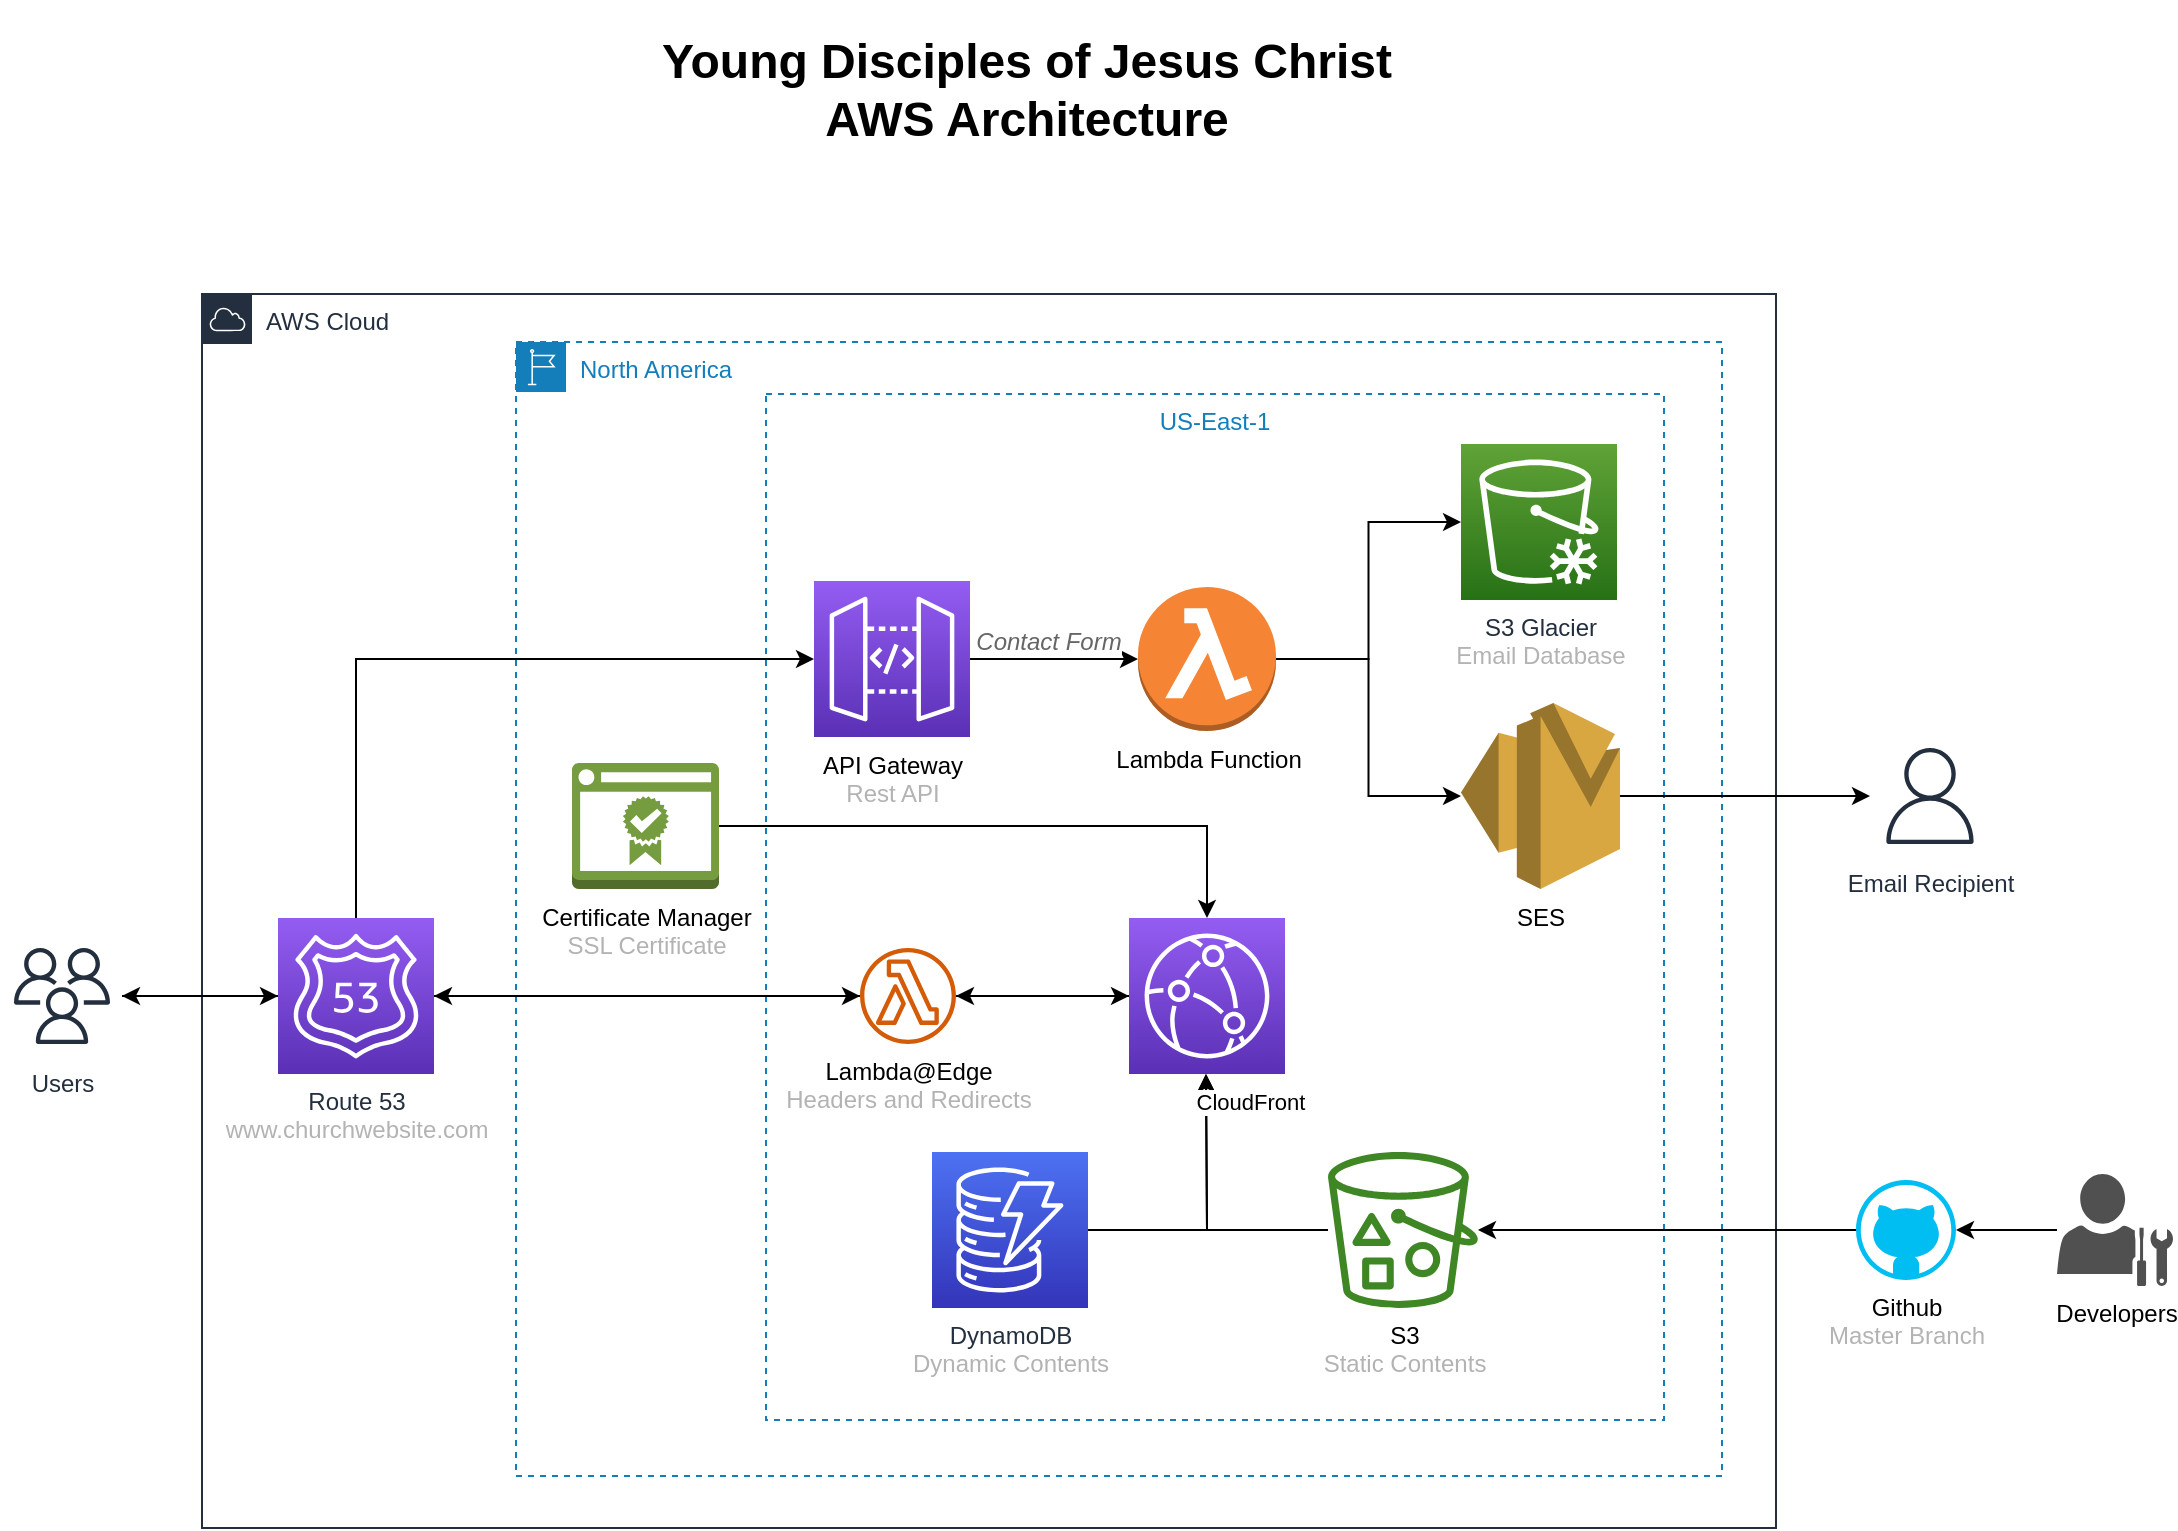<mxfile version="16.1.4" type="device"><diagram id="F_GX6j7zNEubSdY9tGsO" name="Page-1"><mxGraphModel dx="1223" dy="697" grid="0" gridSize="10" guides="1" tooltips="1" connect="1" arrows="1" fold="1" page="1" pageScale="1" pageWidth="1600" pageHeight="900" math="0" shadow="0"><root><mxCell id="0"/><mxCell id="ze4dOxGsV48yEMxb5CTM-83" value="Cheapest" style="" parent="0"/><mxCell id="ze4dOxGsV48yEMxb5CTM-84" value="AWS Cloud" style="points=[[0,0],[0.25,0],[0.5,0],[0.75,0],[1,0],[1,0.25],[1,0.5],[1,0.75],[1,1],[0.75,1],[0.5,1],[0.25,1],[0,1],[0,0.75],[0,0.5],[0,0.25]];outlineConnect=0;gradientColor=none;html=1;whiteSpace=wrap;fontSize=12;fontStyle=0;shape=mxgraph.aws4.group;grIcon=mxgraph.aws4.group_aws_cloud;strokeColor=#232F3E;fillColor=none;verticalAlign=top;align=left;spacingLeft=30;fontColor=#232F3E;dashed=0;" parent="ze4dOxGsV48yEMxb5CTM-83" vertex="1"><mxGeometry x="365" y="230" width="787" height="617" as="geometry"/></mxCell><mxCell id="II761FoVg46qhd0Y5PHv-4" value="North America" style="points=[[0,0],[0.25,0],[0.5,0],[0.75,0],[1,0],[1,0.25],[1,0.5],[1,0.75],[1,1],[0.75,1],[0.5,1],[0.25,1],[0,1],[0,0.75],[0,0.5],[0,0.25]];outlineConnect=0;gradientColor=none;html=1;whiteSpace=wrap;fontSize=12;fontStyle=0;shape=mxgraph.aws4.group;grIcon=mxgraph.aws4.group_region;strokeColor=#147EBA;fillColor=none;verticalAlign=top;align=left;spacingLeft=30;fontColor=#147EBA;dashed=1;" parent="ze4dOxGsV48yEMxb5CTM-83" vertex="1"><mxGeometry x="522" y="254" width="603" height="567" as="geometry"/></mxCell><mxCell id="II761FoVg46qhd0Y5PHv-0" value="US-East-1" style="fillColor=none;strokeColor=#147EBA;dashed=1;verticalAlign=top;fontStyle=0;fontColor=#147EBA;" parent="ze4dOxGsV48yEMxb5CTM-83" vertex="1"><mxGeometry x="647" y="280" width="449" height="513" as="geometry"/></mxCell><mxCell id="ze4dOxGsV48yEMxb5CTM-91" style="edgeStyle=orthogonalEdgeStyle;rounded=0;orthogonalLoop=1;jettySize=auto;html=1;" parent="ze4dOxGsV48yEMxb5CTM-83" source="ze4dOxGsV48yEMxb5CTM-93" target="ze4dOxGsV48yEMxb5CTM-95" edge="1"><mxGeometry relative="1" as="geometry"/></mxCell><mxCell id="II761FoVg46qhd0Y5PHv-25" style="edgeStyle=orthogonalEdgeStyle;rounded=0;orthogonalLoop=1;jettySize=auto;html=1;exitX=0.5;exitY=0;exitDx=0;exitDy=0;exitPerimeter=0;entryX=0;entryY=0.5;entryDx=0;entryDy=0;entryPerimeter=0;fontColor=#B3B3B3;" parent="ze4dOxGsV48yEMxb5CTM-83" source="ze4dOxGsV48yEMxb5CTM-93" target="ze4dOxGsV48yEMxb5CTM-124" edge="1"><mxGeometry relative="1" as="geometry"/></mxCell><mxCell id="BhpufO5svSKS6yeU-MtU-12" style="edgeStyle=orthogonalEdgeStyle;rounded=0;orthogonalLoop=1;jettySize=auto;html=1;exitX=1;exitY=0.5;exitDx=0;exitDy=0;exitPerimeter=0;fontColor=#000000;" edge="1" parent="ze4dOxGsV48yEMxb5CTM-83" source="ze4dOxGsV48yEMxb5CTM-93" target="BhpufO5svSKS6yeU-MtU-10"><mxGeometry relative="1" as="geometry"/></mxCell><mxCell id="BhpufO5svSKS6yeU-MtU-20" style="edgeStyle=orthogonalEdgeStyle;rounded=0;orthogonalLoop=1;jettySize=auto;html=1;exitX=0;exitY=0.5;exitDx=0;exitDy=0;exitPerimeter=0;fontColor=#000000;" edge="1" parent="ze4dOxGsV48yEMxb5CTM-83" source="ze4dOxGsV48yEMxb5CTM-93"><mxGeometry relative="1" as="geometry"><mxPoint x="412.826" y="581.261" as="targetPoint"/></mxGeometry></mxCell><mxCell id="ze4dOxGsV48yEMxb5CTM-93" value="Route 53&lt;br&gt;&lt;font color=&quot;#b3b3b3&quot;&gt;www.churchwebsite.com&lt;/font&gt;" style="sketch=0;points=[[0,0,0],[0.25,0,0],[0.5,0,0],[0.75,0,0],[1,0,0],[0,1,0],[0.25,1,0],[0.5,1,0],[0.75,1,0],[1,1,0],[0,0.25,0],[0,0.5,0],[0,0.75,0],[1,0.25,0],[1,0.5,0],[1,0.75,0]];outlineConnect=0;fontColor=#232F3E;gradientColor=#945DF2;gradientDirection=north;fillColor=#5A30B5;strokeColor=#ffffff;dashed=0;verticalLabelPosition=bottom;verticalAlign=top;align=center;html=1;fontSize=12;fontStyle=0;aspect=fixed;shape=mxgraph.aws4.resourceIcon;resIcon=mxgraph.aws4.route_53;" parent="ze4dOxGsV48yEMxb5CTM-83" vertex="1"><mxGeometry x="403" y="542" width="78" height="78" as="geometry"/></mxCell><mxCell id="ze4dOxGsV48yEMxb5CTM-94" style="edgeStyle=orthogonalEdgeStyle;rounded=0;orthogonalLoop=1;jettySize=auto;html=1;" parent="ze4dOxGsV48yEMxb5CTM-83" source="ze4dOxGsV48yEMxb5CTM-95" target="ze4dOxGsV48yEMxb5CTM-93" edge="1"><mxGeometry relative="1" as="geometry"/></mxCell><mxCell id="ze4dOxGsV48yEMxb5CTM-95" value="Users" style="sketch=0;outlineConnect=0;fontColor=#232F3E;gradientColor=none;strokeColor=#232F3E;fillColor=#ffffff;dashed=0;verticalLabelPosition=bottom;verticalAlign=top;align=center;html=1;fontSize=12;fontStyle=0;aspect=fixed;shape=mxgraph.aws4.resourceIcon;resIcon=mxgraph.aws4.users;" parent="ze4dOxGsV48yEMxb5CTM-83" vertex="1"><mxGeometry x="265" y="551" width="60" height="60" as="geometry"/></mxCell><mxCell id="II761FoVg46qhd0Y5PHv-7" style="edgeStyle=orthogonalEdgeStyle;rounded=0;orthogonalLoop=1;jettySize=auto;html=1;exitX=1;exitY=0.5;exitDx=0;exitDy=0;exitPerimeter=0;" parent="ze4dOxGsV48yEMxb5CTM-83" source="ze4dOxGsV48yEMxb5CTM-99" target="BhpufO5svSKS6yeU-MtU-5" edge="1"><mxGeometry relative="1" as="geometry"><mxPoint x="867" y="542" as="targetPoint"/></mxGeometry></mxCell><mxCell id="ze4dOxGsV48yEMxb5CTM-99" value="Certificate Manager&lt;br&gt;&lt;font color=&quot;#b3b3b3&quot;&gt;SSL Certificate&lt;/font&gt;" style="outlineConnect=0;dashed=0;verticalLabelPosition=bottom;verticalAlign=top;align=center;html=1;shape=mxgraph.aws3.certificate_manager_2;fillColor=#759C3E;gradientColor=none;" parent="ze4dOxGsV48yEMxb5CTM-83" vertex="1"><mxGeometry x="550" y="464.5" width="73.5" height="63" as="geometry"/></mxCell><mxCell id="BhpufO5svSKS6yeU-MtU-3" style="edgeStyle=orthogonalEdgeStyle;rounded=0;orthogonalLoop=1;jettySize=auto;html=1;" edge="1" parent="ze4dOxGsV48yEMxb5CTM-83" source="ze4dOxGsV48yEMxb5CTM-101" target="II761FoVg46qhd0Y5PHv-16"><mxGeometry relative="1" as="geometry"/></mxCell><mxCell id="ze4dOxGsV48yEMxb5CTM-101" value="Github&lt;br&gt;&lt;font color=&quot;#b3b3b3&quot;&gt;Master Branch&lt;/font&gt;" style="verticalLabelPosition=bottom;html=1;verticalAlign=top;align=center;strokeColor=none;fillColor=#00BEF2;shape=mxgraph.azure.github_code;pointerEvents=1;" parent="ze4dOxGsV48yEMxb5CTM-83" vertex="1"><mxGeometry x="1192" y="673" width="50" height="50" as="geometry"/></mxCell><mxCell id="ze4dOxGsV48yEMxb5CTM-106" style="edgeStyle=orthogonalEdgeStyle;rounded=0;orthogonalLoop=1;jettySize=auto;html=1;" parent="ze4dOxGsV48yEMxb5CTM-83" source="imjI7Wg0snwb1tpI8fab-5" target="ze4dOxGsV48yEMxb5CTM-109" edge="1"><mxGeometry relative="1" as="geometry"><mxPoint x="905" y="412" as="sourcePoint"/></mxGeometry></mxCell><mxCell id="Wkkz1tDfZ1V06rZeRBWS-4" style="edgeStyle=orthogonalEdgeStyle;rounded=0;orthogonalLoop=1;jettySize=auto;html=1;fontColor=#666666;strokeColor=#000000;" parent="ze4dOxGsV48yEMxb5CTM-83" source="imjI7Wg0snwb1tpI8fab-5" target="imjI7Wg0snwb1tpI8fab-23" edge="1"><mxGeometry relative="1" as="geometry"><mxPoint x="905" y="412" as="sourcePoint"/><mxPoint x="994.5" y="338" as="targetPoint"/></mxGeometry></mxCell><mxCell id="ze4dOxGsV48yEMxb5CTM-108" style="edgeStyle=orthogonalEdgeStyle;rounded=0;orthogonalLoop=1;jettySize=auto;html=1;exitX=1;exitY=0.5;exitDx=0;exitDy=0;exitPerimeter=0;" parent="ze4dOxGsV48yEMxb5CTM-83" source="ze4dOxGsV48yEMxb5CTM-109" target="ze4dOxGsV48yEMxb5CTM-112" edge="1"><mxGeometry relative="1" as="geometry"/></mxCell><mxCell id="ze4dOxGsV48yEMxb5CTM-109" value="SES" style="outlineConnect=0;dashed=0;verticalLabelPosition=bottom;verticalAlign=top;align=center;html=1;shape=mxgraph.aws3.ses;fillColor=#D9A741;gradientColor=none;" parent="ze4dOxGsV48yEMxb5CTM-83" vertex="1"><mxGeometry x="994.5" y="434.5" width="79.5" height="93" as="geometry"/></mxCell><mxCell id="ze4dOxGsV48yEMxb5CTM-134" style="edgeStyle=orthogonalEdgeStyle;rounded=0;orthogonalLoop=1;jettySize=auto;html=1;entryX=1;entryY=0.5;entryDx=0;entryDy=0;entryPerimeter=0;fontColor=#666666;" parent="ze4dOxGsV48yEMxb5CTM-83" source="ze4dOxGsV48yEMxb5CTM-111" target="ze4dOxGsV48yEMxb5CTM-101" edge="1"><mxGeometry relative="1" as="geometry"/></mxCell><mxCell id="ze4dOxGsV48yEMxb5CTM-111" value="Developers" style="sketch=0;pointerEvents=1;shadow=0;dashed=0;html=1;strokeColor=none;fillColor=#505050;labelPosition=center;verticalLabelPosition=bottom;verticalAlign=top;outlineConnect=0;align=center;shape=mxgraph.office.users.administrator;" parent="ze4dOxGsV48yEMxb5CTM-83" vertex="1"><mxGeometry x="1292.5" y="670" width="58" height="56" as="geometry"/></mxCell><mxCell id="ze4dOxGsV48yEMxb5CTM-112" value="Email Recipient" style="sketch=0;outlineConnect=0;fontColor=#232F3E;gradientColor=none;strokeColor=#232F3E;fillColor=#ffffff;dashed=0;verticalLabelPosition=bottom;verticalAlign=top;align=center;html=1;fontSize=12;fontStyle=0;aspect=fixed;shape=mxgraph.aws4.resourceIcon;resIcon=mxgraph.aws4.user;" parent="ze4dOxGsV48yEMxb5CTM-83" vertex="1"><mxGeometry x="1199" y="451" width="60" height="60" as="geometry"/></mxCell><mxCell id="BhpufO5svSKS6yeU-MtU-2" style="edgeStyle=orthogonalEdgeStyle;rounded=0;orthogonalLoop=1;jettySize=auto;html=1;exitX=1;exitY=0.5;exitDx=0;exitDy=0;exitPerimeter=0;" edge="1" parent="ze4dOxGsV48yEMxb5CTM-83" source="ze4dOxGsV48yEMxb5CTM-121"><mxGeometry relative="1" as="geometry"><mxPoint x="867" y="620" as="targetPoint"/></mxGeometry></mxCell><mxCell id="ze4dOxGsV48yEMxb5CTM-121" value="DynamoDB&lt;br&gt;&lt;font color=&quot;#b3b3b3&quot;&gt;Dynamic Contents&lt;/font&gt;" style="sketch=0;points=[[0,0,0],[0.25,0,0],[0.5,0,0],[0.75,0,0],[1,0,0],[0,1,0],[0.25,1,0],[0.5,1,0],[0.75,1,0],[1,1,0],[0,0.25,0],[0,0.5,0],[0,0.75,0],[1,0.25,0],[1,0.5,0],[1,0.75,0]];outlineConnect=0;fontColor=#232F3E;gradientColor=#4D72F3;gradientDirection=north;fillColor=#3334B9;strokeColor=#ffffff;dashed=0;verticalLabelPosition=bottom;verticalAlign=top;align=center;html=1;fontSize=12;fontStyle=0;aspect=fixed;shape=mxgraph.aws4.resourceIcon;resIcon=mxgraph.aws4.dynamodb;" parent="ze4dOxGsV48yEMxb5CTM-83" vertex="1"><mxGeometry x="730" y="659" width="78" height="78" as="geometry"/></mxCell><mxCell id="imjI7Wg0snwb1tpI8fab-0" value="&lt;span style=&quot;font-family: &amp;#34;helvetica&amp;#34; ; font-size: 12px ; font-weight: 400 ; letter-spacing: normal ; text-align: center ; text-indent: 0px ; text-transform: none ; word-spacing: 0px&quot;&gt;&lt;font color=&quot;#666666&quot;&gt;&lt;i&gt;Contact Form&lt;/i&gt;&lt;/font&gt;&lt;/span&gt;" style="edgeStyle=orthogonalEdgeStyle;rounded=0;orthogonalLoop=1;jettySize=auto;html=1;fontColor=#000000;strokeColor=#000000;" parent="ze4dOxGsV48yEMxb5CTM-83" source="ze4dOxGsV48yEMxb5CTM-124" target="imjI7Wg0snwb1tpI8fab-5" edge="1"><mxGeometry x="-0.067" y="10" relative="1" as="geometry"><mxPoint x="702" y="412.5" as="sourcePoint"/><mxPoint x="826.0" y="412" as="targetPoint"/><Array as="points"/><mxPoint y="1" as="offset"/></mxGeometry></mxCell><mxCell id="ze4dOxGsV48yEMxb5CTM-124" value="&lt;font color=&quot;#000000&quot;&gt;API Gateway&lt;/font&gt;&lt;br&gt;&lt;font color=&quot;#b3b3b3&quot; style=&quot;color: rgb(179 , 179 , 179)&quot;&gt;Rest API&lt;/font&gt;" style="sketch=0;points=[[0,0,0],[0.25,0,0],[0.5,0,0],[0.75,0,0],[1,0,0],[0,1,0],[0.25,1,0],[0.5,1,0],[0.75,1,0],[1,1,0],[0,0.25,0],[0,0.5,0],[0,0.75,0],[1,0.25,0],[1,0.5,0],[1,0.75,0]];outlineConnect=0;fontColor=#232F3E;gradientColor=#945DF2;gradientDirection=north;fillColor=#5A30B5;strokeColor=#ffffff;dashed=0;verticalLabelPosition=bottom;verticalAlign=top;align=center;html=1;fontSize=12;fontStyle=0;aspect=fixed;shape=mxgraph.aws4.resourceIcon;resIcon=mxgraph.aws4.api_gateway;" parent="ze4dOxGsV48yEMxb5CTM-83" vertex="1"><mxGeometry x="671" y="373.5" width="78" height="78" as="geometry"/></mxCell><mxCell id="imjI7Wg0snwb1tpI8fab-5" value="&lt;font color=&quot;#000000&quot;&gt;Lambda Function&lt;/font&gt;" style="outlineConnect=0;dashed=0;verticalLabelPosition=bottom;verticalAlign=top;align=center;html=1;shape=mxgraph.aws3.lambda_function;fillColor=#F58534;gradientColor=none;labelBackgroundColor=#FFFFFF;fontColor=#B3B3B3;" parent="ze4dOxGsV48yEMxb5CTM-83" vertex="1"><mxGeometry x="833" y="376.5" width="69" height="72" as="geometry"/></mxCell><mxCell id="imjI7Wg0snwb1tpI8fab-22" value="&lt;h1&gt;&lt;font color=&quot;#000000&quot;&gt;Young Disciples of Jesus Christ&lt;br&gt;&lt;/font&gt;&lt;font color=&quot;#000000&quot;&gt;AWS Architecture&lt;/font&gt;&lt;/h1&gt;" style="text;html=1;align=center;verticalAlign=middle;resizable=0;points=[];autosize=1;strokeColor=none;fillColor=none;fontColor=#B3B3B3;" parent="ze4dOxGsV48yEMxb5CTM-83" vertex="1"><mxGeometry x="589" y="96" width="375" height="64" as="geometry"/></mxCell><mxCell id="imjI7Wg0snwb1tpI8fab-23" value="S3 Glacier&lt;br&gt;&lt;span style=&quot;color: rgb(179 , 179 , 179)&quot;&gt;Email Database&lt;/span&gt;" style="sketch=0;points=[[0,0,0],[0.25,0,0],[0.5,0,0],[0.75,0,0],[1,0,0],[0,1,0],[0.25,1,0],[0.5,1,0],[0.75,1,0],[1,1,0],[0,0.25,0],[0,0.5,0],[0,0.75,0],[1,0.25,0],[1,0.5,0],[1,0.75,0]];outlineConnect=0;fontColor=#232F3E;gradientColor=#60A337;gradientDirection=north;fillColor=#277116;strokeColor=#ffffff;dashed=0;verticalLabelPosition=bottom;verticalAlign=top;align=center;html=1;fontSize=12;fontStyle=0;aspect=fixed;shape=mxgraph.aws4.resourceIcon;resIcon=mxgraph.aws4.glacier;labelBackgroundColor=#FFFFFF;" parent="ze4dOxGsV48yEMxb5CTM-83" vertex="1"><mxGeometry x="994.5" y="305" width="78" height="78" as="geometry"/></mxCell><mxCell id="II761FoVg46qhd0Y5PHv-26" style="edgeStyle=orthogonalEdgeStyle;rounded=0;orthogonalLoop=1;jettySize=auto;html=1;fontColor=#B3B3B3;startArrow=none;" parent="ze4dOxGsV48yEMxb5CTM-83" source="BhpufO5svSKS6yeU-MtU-10" target="ze4dOxGsV48yEMxb5CTM-93" edge="1"><mxGeometry relative="1" as="geometry"><mxPoint x="828" y="581" as="sourcePoint"/></mxGeometry></mxCell><mxCell id="BhpufO5svSKS6yeU-MtU-1" style="edgeStyle=orthogonalEdgeStyle;rounded=0;orthogonalLoop=1;jettySize=auto;html=1;" edge="1" parent="ze4dOxGsV48yEMxb5CTM-83" source="II761FoVg46qhd0Y5PHv-16"><mxGeometry relative="1" as="geometry"><mxPoint x="867" y="620" as="targetPoint"/></mxGeometry></mxCell><mxCell id="BhpufO5svSKS6yeU-MtU-17" value="CloudFront" style="edgeLabel;html=1;align=center;verticalAlign=middle;resizable=0;points=[];fontColor=#000000;" vertex="1" connectable="0" parent="BhpufO5svSKS6yeU-MtU-1"><mxGeometry x="0.64" y="2" relative="1" as="geometry"><mxPoint x="24" y="-11" as="offset"/></mxGeometry></mxCell><mxCell id="II761FoVg46qhd0Y5PHv-16" value="&lt;span style=&quot;color: rgb(0 , 0 , 0)&quot;&gt;S3&lt;/span&gt;&lt;br style=&quot;color: rgb(0 , 0 , 0)&quot;&gt;&lt;font color=&quot;#b3b3b3&quot;&gt;Static Contents&lt;/font&gt;" style="sketch=0;outlineConnect=0;fontColor=#232F3E;gradientColor=none;fillColor=#3F8624;strokeColor=none;dashed=0;verticalLabelPosition=bottom;verticalAlign=top;align=center;html=1;fontSize=12;fontStyle=0;aspect=fixed;pointerEvents=1;shape=mxgraph.aws4.bucket_with_objects;" parent="ze4dOxGsV48yEMxb5CTM-83" vertex="1"><mxGeometry x="928" y="659" width="75" height="78" as="geometry"/></mxCell><mxCell id="BhpufO5svSKS6yeU-MtU-14" style="edgeStyle=orthogonalEdgeStyle;rounded=0;orthogonalLoop=1;jettySize=auto;html=1;exitX=0;exitY=0.5;exitDx=0;exitDy=0;exitPerimeter=0;fontColor=#000000;" edge="1" parent="ze4dOxGsV48yEMxb5CTM-83" source="BhpufO5svSKS6yeU-MtU-5" target="BhpufO5svSKS6yeU-MtU-10"><mxGeometry relative="1" as="geometry"/></mxCell><mxCell id="BhpufO5svSKS6yeU-MtU-5" value="" style="sketch=0;points=[[0,0,0],[0.25,0,0],[0.5,0,0],[0.75,0,0],[1,0,0],[0,1,0],[0.25,1,0],[0.5,1,0],[0.75,1,0],[1,1,0],[0,0.25,0],[0,0.5,0],[0,0.75,0],[1,0.25,0],[1,0.5,0],[1,0.75,0]];outlineConnect=0;fontColor=#232F3E;gradientColor=#945DF2;gradientDirection=north;fillColor=#5A30B5;strokeColor=#ffffff;dashed=0;verticalLabelPosition=bottom;verticalAlign=top;align=center;html=1;fontSize=12;fontStyle=0;aspect=fixed;shape=mxgraph.aws4.resourceIcon;resIcon=mxgraph.aws4.cloudfront;" vertex="1" parent="ze4dOxGsV48yEMxb5CTM-83"><mxGeometry x="828.5" y="542" width="78" height="78" as="geometry"/></mxCell><mxCell id="BhpufO5svSKS6yeU-MtU-13" style="edgeStyle=orthogonalEdgeStyle;rounded=0;orthogonalLoop=1;jettySize=auto;html=1;fontColor=#000000;" edge="1" parent="ze4dOxGsV48yEMxb5CTM-83" source="BhpufO5svSKS6yeU-MtU-10" target="BhpufO5svSKS6yeU-MtU-5"><mxGeometry relative="1" as="geometry"/></mxCell><mxCell id="BhpufO5svSKS6yeU-MtU-10" value="&lt;font color=&quot;#000000&quot;&gt;Lambda@Edge&lt;br&gt;&lt;/font&gt;&lt;font color=&quot;#b3b3b3&quot;&gt;Headers and Redirects&lt;/font&gt;" style="sketch=0;outlineConnect=0;fontColor=#232F3E;gradientColor=none;fillColor=#D45B07;strokeColor=none;dashed=0;verticalLabelPosition=bottom;verticalAlign=top;align=center;html=1;fontSize=12;fontStyle=0;aspect=fixed;pointerEvents=1;shape=mxgraph.aws4.lambda_function;" vertex="1" parent="ze4dOxGsV48yEMxb5CTM-83"><mxGeometry x="694" y="557" width="48" height="48" as="geometry"/></mxCell><mxCell id="BhpufO5svSKS6yeU-MtU-11" value="" style="edgeStyle=orthogonalEdgeStyle;rounded=0;orthogonalLoop=1;jettySize=auto;html=1;fontColor=#B3B3B3;endArrow=none;" edge="1" parent="ze4dOxGsV48yEMxb5CTM-83" source="BhpufO5svSKS6yeU-MtU-5" target="BhpufO5svSKS6yeU-MtU-10"><mxGeometry relative="1" as="geometry"><mxPoint x="828.5" y="581" as="sourcePoint"/><mxPoint x="491" y="581" as="targetPoint"/></mxGeometry></mxCell><mxCell id="Wkkz1tDfZ1V06rZeRBWS-11" value="Expensive" parent="0" visible="0"/><mxCell id="Wkkz1tDfZ1V06rZeRBWS-12" value="AWS Cloud" style="points=[[0,0],[0.25,0],[0.5,0],[0.75,0],[1,0],[1,0.25],[1,0.5],[1,0.75],[1,1],[0.75,1],[0.5,1],[0.25,1],[0,1],[0,0.75],[0,0.5],[0,0.25]];outlineConnect=0;gradientColor=none;html=1;whiteSpace=wrap;fontSize=12;fontStyle=0;shape=mxgraph.aws4.group;grIcon=mxgraph.aws4.group_aws_cloud;strokeColor=#232F3E;fillColor=none;verticalAlign=top;align=left;spacingLeft=30;fontColor=#232F3E;dashed=0;" parent="Wkkz1tDfZ1V06rZeRBWS-11" vertex="1"><mxGeometry x="356" y="100" width="856" height="701" as="geometry"/></mxCell><mxCell id="Wkkz1tDfZ1V06rZeRBWS-13" style="edgeStyle=orthogonalEdgeStyle;rounded=0;orthogonalLoop=1;jettySize=auto;html=1;entryX=0;entryY=0.5;entryDx=0;entryDy=0;entryPerimeter=0;fontColor=#666666;exitX=0.75;exitY=0;exitDx=0;exitDy=0;exitPerimeter=0;" parent="Wkkz1tDfZ1V06rZeRBWS-11" source="Wkkz1tDfZ1V06rZeRBWS-15" target="Wkkz1tDfZ1V06rZeRBWS-48" edge="1"><mxGeometry relative="1" as="geometry"/></mxCell><mxCell id="Wkkz1tDfZ1V06rZeRBWS-14" value="Request Objects" style="edgeStyle=orthogonalEdgeStyle;rounded=0;orthogonalLoop=1;jettySize=auto;html=1;fontColor=#666666;strokeColor=#000000;" parent="Wkkz1tDfZ1V06rZeRBWS-11" source="Wkkz1tDfZ1V06rZeRBWS-15" target="Wkkz1tDfZ1V06rZeRBWS-18" edge="1"><mxGeometry relative="1" as="geometry"/></mxCell><mxCell id="Wkkz1tDfZ1V06rZeRBWS-15" value="CloudFront" style="sketch=0;points=[[0,0,0],[0.25,0,0],[0.5,0,0],[0.75,0,0],[1,0,0],[0,1,0],[0.25,1,0],[0.5,1,0],[0.75,1,0],[1,1,0],[0,0.25,0],[0,0.5,0],[0,0.75,0],[1,0.25,0],[1,0.5,0],[1,0.75,0]];outlineConnect=0;fontColor=#232F3E;gradientColor=#945DF2;gradientDirection=north;fillColor=#5A30B5;strokeColor=#ffffff;dashed=0;verticalLabelPosition=bottom;verticalAlign=top;align=center;html=1;fontSize=12;fontStyle=0;aspect=fixed;shape=mxgraph.aws4.resourceIcon;resIcon=mxgraph.aws4.cloudfront;" parent="Wkkz1tDfZ1V06rZeRBWS-11" vertex="1"><mxGeometry x="632" y="513.5" width="78" height="78" as="geometry"/></mxCell><mxCell id="Wkkz1tDfZ1V06rZeRBWS-16" style="edgeStyle=orthogonalEdgeStyle;rounded=0;orthogonalLoop=1;jettySize=auto;html=1;exitX=0.5;exitY=1;exitDx=0;exitDy=0;exitPerimeter=0;entryX=1;entryY=0.5;entryDx=0;entryDy=0;entryPerimeter=0;" parent="Wkkz1tDfZ1V06rZeRBWS-11" source="Wkkz1tDfZ1V06rZeRBWS-18" target="Wkkz1tDfZ1V06rZeRBWS-42" edge="1"><mxGeometry relative="1" as="geometry"/></mxCell><mxCell id="Wkkz1tDfZ1V06rZeRBWS-17" value="&lt;font color=&quot;#666666&quot;&gt;Return Object&lt;/font&gt;" style="edgeLabel;html=1;align=center;verticalAlign=middle;resizable=0;points=[];fontColor=#000000;" parent="Wkkz1tDfZ1V06rZeRBWS-16" vertex="1" connectable="0"><mxGeometry x="-0.234" y="-1" relative="1" as="geometry"><mxPoint x="2" y="9" as="offset"/></mxGeometry></mxCell><mxCell id="Wkkz1tDfZ1V06rZeRBWS-18" value="" style="sketch=0;points=[[0,0,0],[0.25,0,0],[0.5,0,0],[0.75,0,0],[1,0,0],[0,1,0],[0.25,1,0],[0.5,1,0],[0.75,1,0],[1,1,0],[0,0.25,0],[0,0.5,0],[0,0.75,0],[1,0.25,0],[1,0.5,0],[1,0.75,0]];outlineConnect=0;fontColor=#232F3E;gradientColor=#60A337;gradientDirection=north;fillColor=#277116;strokeColor=#ffffff;dashed=0;verticalLabelPosition=bottom;verticalAlign=top;align=center;html=1;fontSize=12;fontStyle=0;aspect=fixed;shape=mxgraph.aws4.resourceIcon;resIcon=mxgraph.aws4.s3;" parent="Wkkz1tDfZ1V06rZeRBWS-11" vertex="1"><mxGeometry x="842" y="513.5" width="78" height="78" as="geometry"/></mxCell><mxCell id="Wkkz1tDfZ1V06rZeRBWS-19" style="edgeStyle=orthogonalEdgeStyle;rounded=0;orthogonalLoop=1;jettySize=auto;html=1;" parent="Wkkz1tDfZ1V06rZeRBWS-11" source="Wkkz1tDfZ1V06rZeRBWS-21" target="Wkkz1tDfZ1V06rZeRBWS-23" edge="1"><mxGeometry relative="1" as="geometry"/></mxCell><mxCell id="Wkkz1tDfZ1V06rZeRBWS-62" style="edgeStyle=none;rounded=0;orthogonalLoop=1;jettySize=auto;html=1;fontColor=#666666;strokeColor=#000000;" parent="Wkkz1tDfZ1V06rZeRBWS-11" source="Wkkz1tDfZ1V06rZeRBWS-21" target="Wkkz1tDfZ1V06rZeRBWS-60" edge="1"><mxGeometry relative="1" as="geometry"/></mxCell><mxCell id="Wkkz1tDfZ1V06rZeRBWS-21" value="Route 53&lt;br&gt;&lt;font color=&quot;#666666&quot;&gt;www.ourwebsite.com&lt;/font&gt;" style="sketch=0;points=[[0,0,0],[0.25,0,0],[0.5,0,0],[0.75,0,0],[1,0,0],[0,1,0],[0.25,1,0],[0.5,1,0],[0.75,1,0],[1,1,0],[0,0.25,0],[0,0.5,0],[0,0.75,0],[1,0.25,0],[1,0.5,0],[1,0.75,0]];outlineConnect=0;fontColor=#232F3E;gradientColor=#945DF2;gradientDirection=north;fillColor=#5A30B5;strokeColor=#ffffff;dashed=0;verticalLabelPosition=bottom;verticalAlign=top;align=center;html=1;fontSize=12;fontStyle=0;aspect=fixed;shape=mxgraph.aws4.resourceIcon;resIcon=mxgraph.aws4.route_53;" parent="Wkkz1tDfZ1V06rZeRBWS-11" vertex="1"><mxGeometry x="392" y="513.5" width="78" height="78" as="geometry"/></mxCell><mxCell id="Wkkz1tDfZ1V06rZeRBWS-22" style="edgeStyle=orthogonalEdgeStyle;rounded=0;orthogonalLoop=1;jettySize=auto;html=1;" parent="Wkkz1tDfZ1V06rZeRBWS-11" source="Wkkz1tDfZ1V06rZeRBWS-23" target="Wkkz1tDfZ1V06rZeRBWS-21" edge="1"><mxGeometry relative="1" as="geometry"/></mxCell><mxCell id="Wkkz1tDfZ1V06rZeRBWS-23" value="Users" style="sketch=0;outlineConnect=0;fontColor=#232F3E;gradientColor=none;strokeColor=#232F3E;fillColor=#ffffff;dashed=0;verticalLabelPosition=bottom;verticalAlign=top;align=center;html=1;fontSize=12;fontStyle=0;aspect=fixed;shape=mxgraph.aws4.resourceIcon;resIcon=mxgraph.aws4.users;" parent="Wkkz1tDfZ1V06rZeRBWS-11" vertex="1"><mxGeometry x="244" y="522.5" width="60" height="60" as="geometry"/></mxCell><mxCell id="Wkkz1tDfZ1V06rZeRBWS-24" style="edgeStyle=orthogonalEdgeStyle;rounded=0;orthogonalLoop=1;jettySize=auto;html=1;entryX=0.25;entryY=0;entryDx=0;entryDy=0;entryPerimeter=0;fontColor=#000000;" parent="Wkkz1tDfZ1V06rZeRBWS-11" source="Wkkz1tDfZ1V06rZeRBWS-25" target="Wkkz1tDfZ1V06rZeRBWS-15" edge="1"><mxGeometry relative="1" as="geometry"/></mxCell><mxCell id="Wkkz1tDfZ1V06rZeRBWS-25" value="&lt;span style=&quot;background-color: rgb(248 , 249 , 250)&quot;&gt;SSL Certificate&amp;nbsp;&lt;/span&gt;" style="shape=image;html=1;verticalAlign=top;verticalLabelPosition=bottom;labelBackgroundColor=#ffffff;imageAspect=0;aspect=fixed;image=https://cdn2.iconfinder.com/data/icons/whcompare-servers-web-hosting/50/ssl-certificate-128.png" parent="Wkkz1tDfZ1V06rZeRBWS-11" vertex="1"><mxGeometry x="559.75" y="380.25" width="48" height="48" as="geometry"/></mxCell><mxCell id="Wkkz1tDfZ1V06rZeRBWS-26" style="edgeStyle=orthogonalEdgeStyle;rounded=0;orthogonalLoop=1;jettySize=auto;html=1;entryX=0;entryY=0.5;entryDx=0;entryDy=0;fontColor=#000000;" parent="Wkkz1tDfZ1V06rZeRBWS-11" source="Wkkz1tDfZ1V06rZeRBWS-27" target="Wkkz1tDfZ1V06rZeRBWS-25" edge="1"><mxGeometry relative="1" as="geometry"/></mxCell><mxCell id="Wkkz1tDfZ1V06rZeRBWS-27" value="Certificate Manager" style="outlineConnect=0;dashed=0;verticalLabelPosition=bottom;verticalAlign=top;align=center;html=1;shape=mxgraph.aws3.certificate_manager_2;fillColor=#759C3E;gradientColor=none;" parent="Wkkz1tDfZ1V06rZeRBWS-11" vertex="1"><mxGeometry x="392" y="372.75" width="73.5" height="63" as="geometry"/></mxCell><mxCell id="Wkkz1tDfZ1V06rZeRBWS-28" style="edgeStyle=none;rounded=0;orthogonalLoop=1;jettySize=auto;html=1;fontColor=#666666;strokeColor=#000000;startArrow=none;" parent="Wkkz1tDfZ1V06rZeRBWS-11" source="Wkkz1tDfZ1V06rZeRBWS-58" target="Wkkz1tDfZ1V06rZeRBWS-18" edge="1"><mxGeometry relative="1" as="geometry"/></mxCell><mxCell id="Wkkz1tDfZ1V06rZeRBWS-29" value="Github&lt;br&gt;Branch" style="verticalLabelPosition=bottom;html=1;verticalAlign=top;align=center;strokeColor=none;fillColor=#00BEF2;shape=mxgraph.azure.github_code;pointerEvents=1;" parent="Wkkz1tDfZ1V06rZeRBWS-11" vertex="1"><mxGeometry x="1263" y="527.5" width="50" height="50" as="geometry"/></mxCell><mxCell id="Wkkz1tDfZ1V06rZeRBWS-30" value="S3&lt;br&gt;&lt;font color=&quot;#666666&quot;&gt;Static Content&lt;/font&gt;" style="text;html=1;align=center;verticalAlign=middle;resizable=0;points=[];autosize=1;strokeColor=none;fillColor=none;" parent="Wkkz1tDfZ1V06rZeRBWS-11" vertex="1"><mxGeometry x="878" y="591.5" width="85" height="32" as="geometry"/></mxCell><mxCell id="Wkkz1tDfZ1V06rZeRBWS-31" style="edgeStyle=orthogonalEdgeStyle;rounded=0;orthogonalLoop=1;jettySize=auto;html=1;exitX=0.995;exitY=0.63;exitDx=0;exitDy=0;exitPerimeter=0;" parent="Wkkz1tDfZ1V06rZeRBWS-11" source="Wkkz1tDfZ1V06rZeRBWS-50" target="Wkkz1tDfZ1V06rZeRBWS-34" edge="1"><mxGeometry relative="1" as="geometry"><mxPoint x="970" y="246.5" as="sourcePoint"/></mxGeometry></mxCell><mxCell id="Wkkz1tDfZ1V06rZeRBWS-32" style="edgeStyle=orthogonalEdgeStyle;rounded=0;orthogonalLoop=1;jettySize=auto;html=1;exitX=1;exitY=0.5;exitDx=0;exitDy=0;exitPerimeter=0;" parent="Wkkz1tDfZ1V06rZeRBWS-11" source="Wkkz1tDfZ1V06rZeRBWS-34" target="Wkkz1tDfZ1V06rZeRBWS-36" edge="1"><mxGeometry relative="1" as="geometry"/></mxCell><mxCell id="Wkkz1tDfZ1V06rZeRBWS-33" style="edgeStyle=orthogonalEdgeStyle;rounded=0;orthogonalLoop=1;jettySize=auto;html=1;entryX=0;entryY=0.5;entryDx=0;entryDy=0;entryPerimeter=0;fontColor=#666666;strokeColor=#000000;exitX=1;exitY=0.5;exitDx=0;exitDy=0;exitPerimeter=0;" parent="Wkkz1tDfZ1V06rZeRBWS-11" source="Wkkz1tDfZ1V06rZeRBWS-34" target="Wkkz1tDfZ1V06rZeRBWS-61" edge="1"><mxGeometry relative="1" as="geometry"><mxPoint x="1110.5" y="172" as="targetPoint"/></mxGeometry></mxCell><mxCell id="Wkkz1tDfZ1V06rZeRBWS-34" value="Lambda" style="sketch=0;points=[[0,0,0],[0.25,0,0],[0.5,0,0],[0.75,0,0],[1,0,0],[0,1,0],[0.25,1,0],[0.5,1,0],[0.75,1,0],[1,1,0],[0,0.25,0],[0,0.5,0],[0,0.75,0],[1,0.25,0],[1,0.5,0],[1,0.75,0]];outlineConnect=0;fontColor=#232F3E;gradientColor=#F78E04;gradientDirection=north;fillColor=#D05C17;strokeColor=#ffffff;dashed=0;verticalLabelPosition=bottom;verticalAlign=top;align=center;html=1;fontSize=12;fontStyle=0;aspect=fixed;shape=mxgraph.aws4.resourceIcon;resIcon=mxgraph.aws4.lambda;" parent="Wkkz1tDfZ1V06rZeRBWS-11" vertex="1"><mxGeometry x="992" y="207.5" width="78" height="78" as="geometry"/></mxCell><mxCell id="Wkkz1tDfZ1V06rZeRBWS-35" style="edgeStyle=orthogonalEdgeStyle;rounded=0;orthogonalLoop=1;jettySize=auto;html=1;exitX=1;exitY=0.5;exitDx=0;exitDy=0;exitPerimeter=0;" parent="Wkkz1tDfZ1V06rZeRBWS-11" source="Wkkz1tDfZ1V06rZeRBWS-36" target="Wkkz1tDfZ1V06rZeRBWS-39" edge="1"><mxGeometry relative="1" as="geometry"/></mxCell><mxCell id="Wkkz1tDfZ1V06rZeRBWS-36" value="SES" style="outlineConnect=0;dashed=0;verticalLabelPosition=bottom;verticalAlign=top;align=center;html=1;shape=mxgraph.aws3.ses;fillColor=#D9A741;gradientColor=none;" parent="Wkkz1tDfZ1V06rZeRBWS-11" vertex="1"><mxGeometry x="1110.5" y="268.5" width="79.5" height="93" as="geometry"/></mxCell><mxCell id="Wkkz1tDfZ1V06rZeRBWS-37" style="edgeStyle=orthogonalEdgeStyle;rounded=0;orthogonalLoop=1;jettySize=auto;html=1;entryX=1;entryY=0.5;entryDx=0;entryDy=0;entryPerimeter=0;fontColor=#666666;" parent="Wkkz1tDfZ1V06rZeRBWS-11" source="Wkkz1tDfZ1V06rZeRBWS-38" target="Wkkz1tDfZ1V06rZeRBWS-29" edge="1"><mxGeometry relative="1" as="geometry"/></mxCell><mxCell id="Wkkz1tDfZ1V06rZeRBWS-38" value="Developers" style="sketch=0;pointerEvents=1;shadow=0;dashed=0;html=1;strokeColor=none;fillColor=#505050;labelPosition=center;verticalLabelPosition=bottom;verticalAlign=top;outlineConnect=0;align=center;shape=mxgraph.office.users.administrator;" parent="Wkkz1tDfZ1V06rZeRBWS-11" vertex="1"><mxGeometry x="1363.5" y="524.5" width="58" height="56" as="geometry"/></mxCell><mxCell id="Wkkz1tDfZ1V06rZeRBWS-39" value="Email Recipient" style="sketch=0;outlineConnect=0;fontColor=#232F3E;gradientColor=none;strokeColor=#232F3E;fillColor=#ffffff;dashed=0;verticalLabelPosition=bottom;verticalAlign=top;align=center;html=1;fontSize=12;fontStyle=0;aspect=fixed;shape=mxgraph.aws4.resourceIcon;resIcon=mxgraph.aws4.user;" parent="Wkkz1tDfZ1V06rZeRBWS-11" vertex="1"><mxGeometry x="1262" y="285" width="60" height="60" as="geometry"/></mxCell><mxCell id="Wkkz1tDfZ1V06rZeRBWS-40" style="edgeStyle=orthogonalEdgeStyle;rounded=0;orthogonalLoop=1;jettySize=auto;html=1;" parent="Wkkz1tDfZ1V06rZeRBWS-11" source="Wkkz1tDfZ1V06rZeRBWS-42" target="Wkkz1tDfZ1V06rZeRBWS-15" edge="1"><mxGeometry relative="1" as="geometry"/></mxCell><mxCell id="Wkkz1tDfZ1V06rZeRBWS-41" value="&lt;font color=&quot;#666666&quot;&gt;&lt;br&gt;&lt;/font&gt;" style="edgeLabel;html=1;align=center;verticalAlign=middle;resizable=0;points=[];fontColor=#000000;" parent="Wkkz1tDfZ1V06rZeRBWS-40" vertex="1" connectable="0"><mxGeometry x="-0.098" y="1" relative="1" as="geometry"><mxPoint x="-2" y="-9" as="offset"/></mxGeometry></mxCell><mxCell id="Wkkz1tDfZ1V06rZeRBWS-42" value="Lambda@Edge&lt;br&gt;&lt;span style=&quot;color: rgb(102 , 102 , 102) ; font-size: 11px ; background-color: rgb(255 , 255 , 255)&quot;&gt;Add Security Headers&lt;/span&gt;" style="sketch=0;points=[[0,0,0],[0.25,0,0],[0.5,0,0],[0.75,0,0],[1,0,0],[0,1,0],[0.25,1,0],[0.5,1,0],[0.75,1,0],[1,1,0],[0,0.25,0],[0,0.5,0],[0,0.75,0],[1,0.25,0],[1,0.5,0],[1,0.75,0]];outlineConnect=0;fontColor=#232F3E;gradientColor=#F78E04;gradientDirection=north;fillColor=#D05C17;strokeColor=#ffffff;dashed=0;verticalLabelPosition=bottom;verticalAlign=top;align=center;html=1;fontSize=12;fontStyle=0;aspect=fixed;shape=mxgraph.aws4.resourceIcon;resIcon=mxgraph.aws4.lambda;" parent="Wkkz1tDfZ1V06rZeRBWS-11" vertex="1"><mxGeometry x="732" y="665.5" width="78" height="78" as="geometry"/></mxCell><mxCell id="Wkkz1tDfZ1V06rZeRBWS-43" value="&lt;font color=&quot;#000000&quot;&gt;IAM&lt;/font&gt;" style="outlineConnect=0;dashed=0;verticalLabelPosition=bottom;verticalAlign=top;align=center;html=1;shape=mxgraph.aws3.iam;fillColor=#759C3E;gradientColor=none;fontColor=#CC0000;" parent="Wkkz1tDfZ1V06rZeRBWS-11" vertex="1"><mxGeometry x="392" y="133" width="42" height="81" as="geometry"/></mxCell><mxCell id="Wkkz1tDfZ1V06rZeRBWS-45" style="edgeStyle=orthogonalEdgeStyle;rounded=0;orthogonalLoop=1;jettySize=auto;html=1;exitX=0;exitY=0.5;exitDx=0;exitDy=0;exitPerimeter=0;fontColor=#666666;" parent="Wkkz1tDfZ1V06rZeRBWS-11" source="Wkkz1tDfZ1V06rZeRBWS-46" target="Wkkz1tDfZ1V06rZeRBWS-42" edge="1"><mxGeometry relative="1" as="geometry"/></mxCell><mxCell id="Wkkz1tDfZ1V06rZeRBWS-46" value="DynamoDB Table&lt;br&gt;&lt;span style=&quot;color: rgb(102 , 102 , 102) ; font-size: 11px ; background-color: rgb(255 , 255 , 255)&quot;&gt;Dynamic Content&lt;/span&gt;" style="sketch=0;points=[[0,0,0],[0.25,0,0],[0.5,0,0],[0.75,0,0],[1,0,0],[0,1,0],[0.25,1,0],[0.5,1,0],[0.75,1,0],[1,1,0],[0,0.25,0],[0,0.5,0],[0,0.75,0],[1,0.25,0],[1,0.5,0],[1,0.75,0]];outlineConnect=0;fontColor=#232F3E;gradientColor=#4D72F3;gradientDirection=north;fillColor=#3334B9;strokeColor=#ffffff;dashed=0;verticalLabelPosition=bottom;verticalAlign=top;align=center;html=1;fontSize=12;fontStyle=0;aspect=fixed;shape=mxgraph.aws4.resourceIcon;resIcon=mxgraph.aws4.dynamodb;" parent="Wkkz1tDfZ1V06rZeRBWS-11" vertex="1"><mxGeometry x="959" y="665.5" width="78" height="78" as="geometry"/></mxCell><mxCell id="Wkkz1tDfZ1V06rZeRBWS-47" style="edgeStyle=orthogonalEdgeStyle;rounded=0;orthogonalLoop=1;jettySize=auto;html=1;entryX=0.005;entryY=0.63;entryDx=0;entryDy=0;entryPerimeter=0;fontColor=#CC0000;" parent="Wkkz1tDfZ1V06rZeRBWS-11" source="Wkkz1tDfZ1V06rZeRBWS-48" target="Wkkz1tDfZ1V06rZeRBWS-53" edge="1"><mxGeometry relative="1" as="geometry"/></mxCell><mxCell id="Wkkz1tDfZ1V06rZeRBWS-48" value="&lt;span style=&quot;color: rgb(0 , 0 , 0)&quot;&gt;API Gateway&lt;/span&gt;" style="sketch=0;points=[[0,0,0],[0.25,0,0],[0.5,0,0],[0.75,0,0],[1,0,0],[0,1,0],[0.25,1,0],[0.5,1,0],[0.75,1,0],[1,1,0],[0,0.25,0],[0,0.5,0],[0,0.75,0],[1,0.25,0],[1,0.5,0],[1,0.75,0]];outlineConnect=0;fontColor=#232F3E;gradientColor=#945DF2;gradientDirection=north;fillColor=#5A30B5;strokeColor=#ffffff;dashed=0;verticalLabelPosition=bottom;verticalAlign=top;align=center;html=1;fontSize=12;fontStyle=0;aspect=fixed;shape=mxgraph.aws4.resourceIcon;resIcon=mxgraph.aws4.api_gateway;" parent="Wkkz1tDfZ1V06rZeRBWS-11" vertex="1"><mxGeometry x="732" y="288.5" width="78" height="78" as="geometry"/></mxCell><mxCell id="Wkkz1tDfZ1V06rZeRBWS-49" style="edgeStyle=orthogonalEdgeStyle;rounded=0;orthogonalLoop=1;jettySize=auto;html=1;exitX=1;exitY=0.5;exitDx=0;exitDy=0;exitPerimeter=0;entryX=0.005;entryY=0.63;entryDx=0;entryDy=0;entryPerimeter=0;fontColor=#666666;" parent="Wkkz1tDfZ1V06rZeRBWS-11" source="Wkkz1tDfZ1V06rZeRBWS-48" target="Wkkz1tDfZ1V06rZeRBWS-50" edge="1"><mxGeometry relative="1" as="geometry"/></mxCell><mxCell id="Wkkz1tDfZ1V06rZeRBWS-50" value="" style="sketch=0;html=1;dashed=0;whitespace=wrap;fillColor=#2875E2;strokeColor=#ffffff;points=[[0.005,0.63,0],[0.1,0.2,0],[0.9,0.2,0],[0.5,0,0],[0.995,0.63,0],[0.72,0.99,0],[0.5,1,0],[0.28,0.99,0]];shape=mxgraph.kubernetes.icon;prIcon=api;fontColor=#666666;" parent="Wkkz1tDfZ1V06rZeRBWS-11" vertex="1"><mxGeometry x="902" y="216.5" width="50" height="48" as="geometry"/></mxCell><mxCell id="Wkkz1tDfZ1V06rZeRBWS-51" value="&lt;span style=&quot;color: rgb(0 , 0 , 0)&quot;&gt;API&lt;br&gt;&lt;/span&gt;&lt;u&gt;&lt;font color=&quot;#cc0000&quot;&gt;Contact Form&lt;/font&gt;&lt;/u&gt;" style="text;html=1;align=center;verticalAlign=middle;resizable=0;points=[];autosize=1;strokeColor=none;fillColor=none;fontColor=#666666;" parent="Wkkz1tDfZ1V06rZeRBWS-11" vertex="1"><mxGeometry x="882" y="268.5" width="90" height="30" as="geometry"/></mxCell><mxCell id="Wkkz1tDfZ1V06rZeRBWS-52" style="edgeStyle=orthogonalEdgeStyle;rounded=0;orthogonalLoop=1;jettySize=auto;html=1;fontColor=#000000;" parent="Wkkz1tDfZ1V06rZeRBWS-11" source="Wkkz1tDfZ1V06rZeRBWS-53" target="Wkkz1tDfZ1V06rZeRBWS-55" edge="1"><mxGeometry relative="1" as="geometry"/></mxCell><mxCell id="Wkkz1tDfZ1V06rZeRBWS-53" value="" style="sketch=0;html=1;dashed=0;whitespace=wrap;fillColor=#2875E2;strokeColor=#ffffff;points=[[0.005,0.63,0],[0.1,0.2,0],[0.9,0.2,0],[0.5,0,0],[0.995,0.63,0],[0.72,0.99,0],[0.5,1,0],[0.28,0.99,0]];shape=mxgraph.kubernetes.icon;prIcon=api;fontColor=#CC0000;" parent="Wkkz1tDfZ1V06rZeRBWS-11" vertex="1"><mxGeometry x="902" y="404.5" width="50" height="48" as="geometry"/></mxCell><mxCell id="Wkkz1tDfZ1V06rZeRBWS-54" value="&lt;font color=&quot;#000000&quot;&gt;API&lt;/font&gt;&lt;br&gt;&lt;u&gt;Payment Form&lt;/u&gt;" style="text;html=1;align=center;verticalAlign=middle;resizable=0;points=[];autosize=1;strokeColor=none;fillColor=none;fontColor=#CC0000;" parent="Wkkz1tDfZ1V06rZeRBWS-11" vertex="1"><mxGeometry x="882" y="458.5" width="90" height="30" as="geometry"/></mxCell><mxCell id="Wkkz1tDfZ1V06rZeRBWS-55" value="" style="html=1;strokeColor=none;fillColor=#0079D6;labelPosition=center;verticalLabelPosition=middle;verticalAlign=top;align=center;fontSize=12;outlineConnect=0;spacingTop=-6;fontColor=#FFFFFF;sketch=0;shape=mxgraph.sitemap.payment;" parent="Wkkz1tDfZ1V06rZeRBWS-11" vertex="1"><mxGeometry x="1252" y="403" width="70" height="51.5" as="geometry"/></mxCell><mxCell id="Wkkz1tDfZ1V06rZeRBWS-56" value="&lt;font color=&quot;#000000&quot;&gt;Stripe Payment&lt;/font&gt;" style="text;html=1;align=center;verticalAlign=middle;resizable=0;points=[];autosize=1;strokeColor=none;fillColor=none;fontColor=#CC0000;" parent="Wkkz1tDfZ1V06rZeRBWS-11" vertex="1"><mxGeometry x="1237" y="471" width="100" height="20" as="geometry"/></mxCell><mxCell id="Wkkz1tDfZ1V06rZeRBWS-58" value="CodePipeline" style="sketch=0;outlineConnect=0;fontColor=#232F3E;gradientColor=none;fillColor=#3F8624;strokeColor=none;dashed=0;verticalLabelPosition=bottom;verticalAlign=top;align=center;html=1;fontSize=12;fontStyle=0;aspect=fixed;pointerEvents=1;shape=mxgraph.aws4.iot_analytics_pipeline;" parent="Wkkz1tDfZ1V06rZeRBWS-11" vertex="1"><mxGeometry x="1053" y="531.5" width="78" height="42" as="geometry"/></mxCell><mxCell id="Wkkz1tDfZ1V06rZeRBWS-59" value="" style="edgeStyle=none;rounded=0;orthogonalLoop=1;jettySize=auto;html=1;fontColor=#666666;strokeColor=#000000;endArrow=none;" parent="Wkkz1tDfZ1V06rZeRBWS-11" source="Wkkz1tDfZ1V06rZeRBWS-29" target="Wkkz1tDfZ1V06rZeRBWS-58" edge="1"><mxGeometry relative="1" as="geometry"><mxPoint x="1263" y="552.5" as="sourcePoint"/><mxPoint x="920" y="552.5" as="targetPoint"/></mxGeometry></mxCell><mxCell id="Wkkz1tDfZ1V06rZeRBWS-63" style="edgeStyle=none;rounded=0;orthogonalLoop=1;jettySize=auto;html=1;fontColor=#666666;strokeColor=#000000;" parent="Wkkz1tDfZ1V06rZeRBWS-11" source="Wkkz1tDfZ1V06rZeRBWS-60" target="Wkkz1tDfZ1V06rZeRBWS-15" edge="1"><mxGeometry relative="1" as="geometry"/></mxCell><mxCell id="Wkkz1tDfZ1V06rZeRBWS-60" value="WAF" style="sketch=0;points=[[0,0,0],[0.25,0,0],[0.5,0,0],[0.75,0,0],[1,0,0],[0,1,0],[0.25,1,0],[0.5,1,0],[0.75,1,0],[1,1,0],[0,0.25,0],[0,0.5,0],[0,0.75,0],[1,0.25,0],[1,0.5,0],[1,0.75,0]];outlineConnect=0;fontColor=#232F3E;gradientColor=#F54749;gradientDirection=north;fillColor=#C7131F;strokeColor=#ffffff;dashed=0;verticalLabelPosition=bottom;verticalAlign=top;align=center;html=1;fontSize=12;fontStyle=0;aspect=fixed;shape=mxgraph.aws4.resourceIcon;resIcon=mxgraph.aws4.waf;" parent="Wkkz1tDfZ1V06rZeRBWS-11" vertex="1"><mxGeometry x="514" y="513.5" width="78" height="78" as="geometry"/></mxCell><mxCell id="Wkkz1tDfZ1V06rZeRBWS-61" value="RDS&lt;br&gt;&lt;font color=&quot;#666666&quot;&gt;MySQL&lt;/font&gt;" style="sketch=0;points=[[0,0,0],[0.25,0,0],[0.5,0,0],[0.75,0,0],[1,0,0],[0,1,0],[0.25,1,0],[0.5,1,0],[0.75,1,0],[1,1,0],[0,0.25,0],[0,0.5,0],[0,0.75,0],[1,0.25,0],[1,0.5,0],[1,0.75,0]];outlineConnect=0;fontColor=#232F3E;gradientColor=#4D72F3;gradientDirection=north;fillColor=#3334B9;strokeColor=#ffffff;dashed=0;verticalLabelPosition=bottom;verticalAlign=top;align=center;html=1;fontSize=12;fontStyle=0;aspect=fixed;shape=mxgraph.aws4.resourceIcon;resIcon=mxgraph.aws4.rds;" parent="Wkkz1tDfZ1V06rZeRBWS-11" vertex="1"><mxGeometry x="1110.5" y="138.5" width="78" height="78" as="geometry"/></mxCell></root></mxGraphModel></diagram></mxfile>